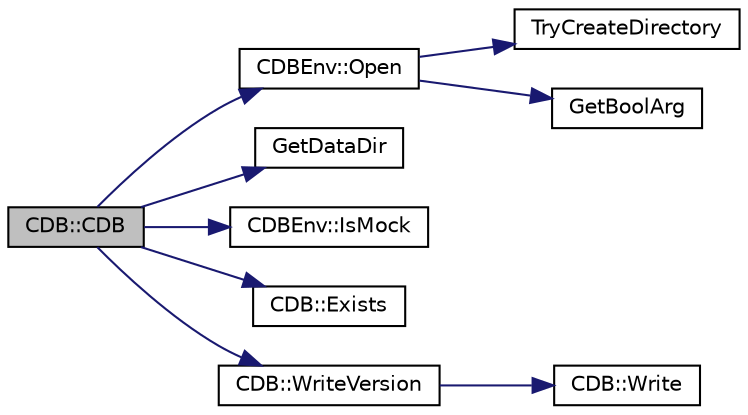 digraph "CDB::CDB"
{
  edge [fontname="Helvetica",fontsize="10",labelfontname="Helvetica",labelfontsize="10"];
  node [fontname="Helvetica",fontsize="10",shape=record];
  rankdir="LR";
  Node0 [label="CDB::CDB",height=0.2,width=0.4,color="black", fillcolor="grey75", style="filled", fontcolor="black"];
  Node0 -> Node1 [color="midnightblue",fontsize="10",style="solid",fontname="Helvetica"];
  Node1 [label="CDBEnv::Open",height=0.2,width=0.4,color="black", fillcolor="white", style="filled",URL="$class_c_d_b_env.html#aaaef61cd032e25144c06e405fb7f93cf"];
  Node1 -> Node2 [color="midnightblue",fontsize="10",style="solid",fontname="Helvetica"];
  Node2 [label="TryCreateDirectory",height=0.2,width=0.4,color="black", fillcolor="white", style="filled",URL="$util_8cpp.html#a4458ca67cacd593b21c8e1386d192064",tooltip="Ignores exceptions thrown by Boost&#39;s create_directory if the requested directory exists. "];
  Node1 -> Node3 [color="midnightblue",fontsize="10",style="solid",fontname="Helvetica"];
  Node3 [label="GetBoolArg",height=0.2,width=0.4,color="black", fillcolor="white", style="filled",URL="$util_8cpp.html#a64d956f1dda7f9a80ab5d594532b906d",tooltip="Return boolean argument or default value. "];
  Node0 -> Node4 [color="midnightblue",fontsize="10",style="solid",fontname="Helvetica"];
  Node4 [label="GetDataDir",height=0.2,width=0.4,color="black", fillcolor="white", style="filled",URL="$util_8cpp.html#ab83866a054745d4b30a3948a1b44beba"];
  Node0 -> Node5 [color="midnightblue",fontsize="10",style="solid",fontname="Helvetica"];
  Node5 [label="CDBEnv::IsMock",height=0.2,width=0.4,color="black", fillcolor="white", style="filled",URL="$class_c_d_b_env.html#ae44129114301a41635c3707c6bc92ab1"];
  Node0 -> Node6 [color="midnightblue",fontsize="10",style="solid",fontname="Helvetica"];
  Node6 [label="CDB::Exists",height=0.2,width=0.4,color="black", fillcolor="white", style="filled",URL="$class_c_d_b.html#a5f7d7854dcbcec1b1f85bc6a0008563e"];
  Node0 -> Node7 [color="midnightblue",fontsize="10",style="solid",fontname="Helvetica"];
  Node7 [label="CDB::WriteVersion",height=0.2,width=0.4,color="black", fillcolor="white", style="filled",URL="$class_c_d_b.html#aa3e63c0921af4c6fc92def1ba14500f1"];
  Node7 -> Node8 [color="midnightblue",fontsize="10",style="solid",fontname="Helvetica"];
  Node8 [label="CDB::Write",height=0.2,width=0.4,color="black", fillcolor="white", style="filled",URL="$class_c_d_b.html#a7fb5b4fa36e57e17287f2c1c762bd708"];
}
